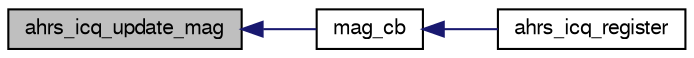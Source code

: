digraph "ahrs_icq_update_mag"
{
  edge [fontname="FreeSans",fontsize="10",labelfontname="FreeSans",labelfontsize="10"];
  node [fontname="FreeSans",fontsize="10",shape=record];
  rankdir="LR";
  Node1 [label="ahrs_icq_update_mag",height=0.2,width=0.4,color="black", fillcolor="grey75", style="filled", fontcolor="black"];
  Node1 -> Node2 [dir="back",color="midnightblue",fontsize="10",style="solid",fontname="FreeSans"];
  Node2 [label="mag_cb",height=0.2,width=0.4,color="black", fillcolor="white", style="filled",URL="$ahrs__int__cmpl__quat__wrapper_8c.html#a49cc1e545848b85016af530049991c02"];
  Node2 -> Node3 [dir="back",color="midnightblue",fontsize="10",style="solid",fontname="FreeSans"];
  Node3 [label="ahrs_icq_register",height=0.2,width=0.4,color="black", fillcolor="white", style="filled",URL="$ahrs__int__cmpl__quat__wrapper_8h.html#af71a2cd8d6fabc9373e99e2aeddbbb89"];
}
